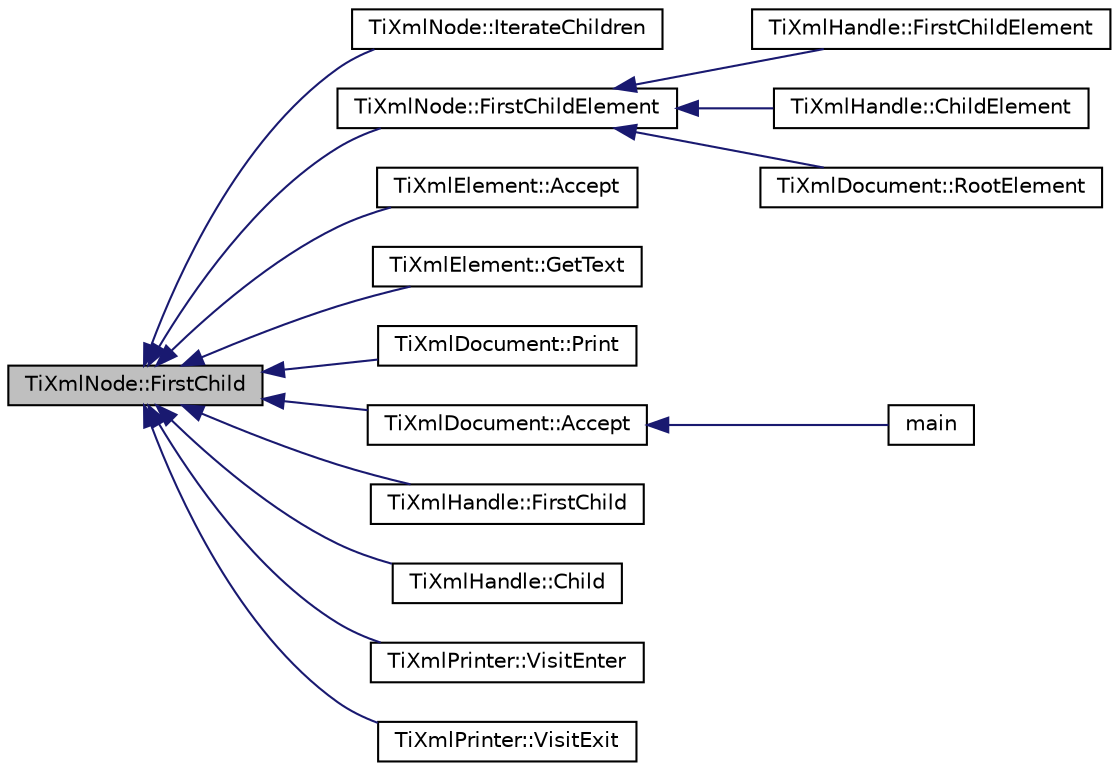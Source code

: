 digraph "TiXmlNode::FirstChild"
{
  edge [fontname="Helvetica",fontsize="10",labelfontname="Helvetica",labelfontsize="10"];
  node [fontname="Helvetica",fontsize="10",shape=record];
  rankdir="LR";
  Node1 [label="TiXmlNode::FirstChild",height=0.2,width=0.4,color="black", fillcolor="grey75", style="filled" fontcolor="black"];
  Node1 -> Node2 [dir="back",color="midnightblue",fontsize="10",style="solid"];
  Node2 [label="TiXmlNode::IterateChildren",height=0.2,width=0.4,color="black", fillcolor="white", style="filled",URL="$class_ti_xml_node.html#aaef7ac3978c4bb1cc8a24ffae7bced75"];
  Node1 -> Node3 [dir="back",color="midnightblue",fontsize="10",style="solid"];
  Node3 [label="TiXmlNode::FirstChildElement",height=0.2,width=0.4,color="black", fillcolor="white", style="filled",URL="$class_ti_xml_node.html#ab1f8d8e70d88aea4c5efedfe00862d55",tooltip="Convenience function to get through elements. "];
  Node3 -> Node4 [dir="back",color="midnightblue",fontsize="10",style="solid"];
  Node4 [label="TiXmlHandle::FirstChildElement",height=0.2,width=0.4,color="black", fillcolor="white", style="filled",URL="$class_ti_xml_handle.html#a24d1112e995e937e4dddb202d4113d4a",tooltip="Return a handle to the first child element. "];
  Node3 -> Node5 [dir="back",color="midnightblue",fontsize="10",style="solid"];
  Node5 [label="TiXmlHandle::ChildElement",height=0.2,width=0.4,color="black", fillcolor="white", style="filled",URL="$class_ti_xml_handle.html#a8786475b9d1f1518492e3a46704c7ef0"];
  Node3 -> Node6 [dir="back",color="midnightblue",fontsize="10",style="solid"];
  Node6 [label="TiXmlDocument::RootElement",height=0.2,width=0.4,color="black", fillcolor="white", style="filled",URL="$class_ti_xml_document.html#ad09d17927f908f40efb406af2fb873be"];
  Node1 -> Node7 [dir="back",color="midnightblue",fontsize="10",style="solid"];
  Node7 [label="TiXmlElement::Accept",height=0.2,width=0.4,color="black", fillcolor="white", style="filled",URL="$class_ti_xml_element.html#a31ab28cc3b892a69254391d6bbe08df3"];
  Node1 -> Node8 [dir="back",color="midnightblue",fontsize="10",style="solid"];
  Node8 [label="TiXmlElement::GetText",height=0.2,width=0.4,color="black", fillcolor="white", style="filled",URL="$class_ti_xml_element.html#aa6dedd8a146acf3b1bc0903deb2d411a"];
  Node1 -> Node9 [dir="back",color="midnightblue",fontsize="10",style="solid"];
  Node9 [label="TiXmlDocument::Print",height=0.2,width=0.4,color="black", fillcolor="white", style="filled",URL="$class_ti_xml_document.html#a7b1aea204fee266b70b9c105c8bf2ada",tooltip="Print this Document to a FILE stream. "];
  Node1 -> Node10 [dir="back",color="midnightblue",fontsize="10",style="solid"];
  Node10 [label="TiXmlDocument::Accept",height=0.2,width=0.4,color="black", fillcolor="white", style="filled",URL="$class_ti_xml_document.html#a3daab2f472418ef66315750202f762ae"];
  Node10 -> Node11 [dir="back",color="midnightblue",fontsize="10",style="solid"];
  Node11 [label="main",height=0.2,width=0.4,color="black", fillcolor="white", style="filled",URL="$echo_8cpp.html#a0ddf1224851353fc92bfbff6f499fa97"];
  Node1 -> Node12 [dir="back",color="midnightblue",fontsize="10",style="solid"];
  Node12 [label="TiXmlHandle::FirstChild",height=0.2,width=0.4,color="black", fillcolor="white", style="filled",URL="$class_ti_xml_handle.html#acdb1faaf88a700b40ca2c8d9aee21139",tooltip="Return a handle to the first child node. "];
  Node1 -> Node13 [dir="back",color="midnightblue",fontsize="10",style="solid"];
  Node13 [label="TiXmlHandle::Child",height=0.2,width=0.4,color="black", fillcolor="white", style="filled",URL="$class_ti_xml_handle.html#af9cf6a7d08a5da94a8924425ad0cd5ac"];
  Node1 -> Node14 [dir="back",color="midnightblue",fontsize="10",style="solid"];
  Node14 [label="TiXmlPrinter::VisitEnter",height=0.2,width=0.4,color="black", fillcolor="white", style="filled",URL="$class_ti_xml_printer.html#a6dccaf5ee4979f13877690afe28721e8",tooltip="Visit an element. "];
  Node1 -> Node15 [dir="back",color="midnightblue",fontsize="10",style="solid"];
  Node15 [label="TiXmlPrinter::VisitExit",height=0.2,width=0.4,color="black", fillcolor="white", style="filled",URL="$class_ti_xml_printer.html#ae6a1df8271df4bf62d7873c38e34aa69",tooltip="Visit an element. "];
}
